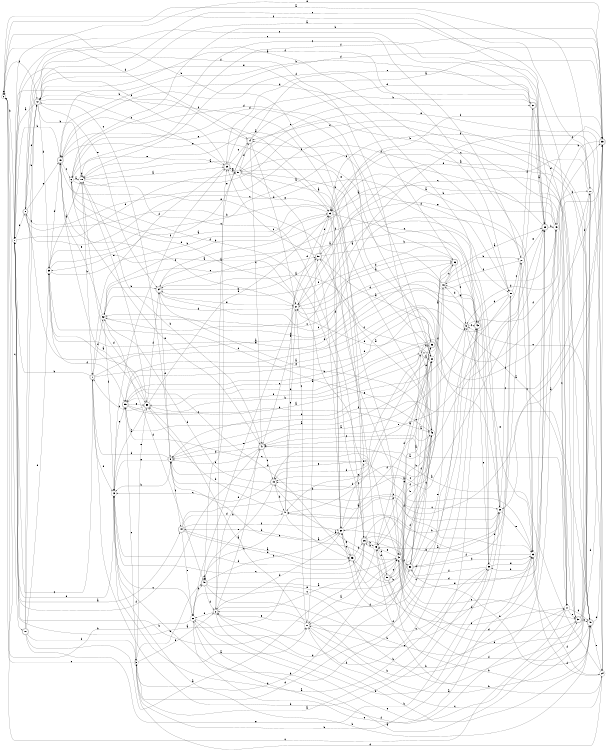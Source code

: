 digraph n49_5 {
__start0 [label="" shape="none"];

rankdir=LR;
size="8,5";

s0 [style="filled", color="black", fillcolor="white" shape="circle", label="0"];
s1 [style="rounded,filled", color="black", fillcolor="white" shape="doublecircle", label="1"];
s2 [style="rounded,filled", color="black", fillcolor="white" shape="doublecircle", label="2"];
s3 [style="filled", color="black", fillcolor="white" shape="circle", label="3"];
s4 [style="filled", color="black", fillcolor="white" shape="circle", label="4"];
s5 [style="rounded,filled", color="black", fillcolor="white" shape="doublecircle", label="5"];
s6 [style="filled", color="black", fillcolor="white" shape="circle", label="6"];
s7 [style="filled", color="black", fillcolor="white" shape="circle", label="7"];
s8 [style="rounded,filled", color="black", fillcolor="white" shape="doublecircle", label="8"];
s9 [style="rounded,filled", color="black", fillcolor="white" shape="doublecircle", label="9"];
s10 [style="rounded,filled", color="black", fillcolor="white" shape="doublecircle", label="10"];
s11 [style="filled", color="black", fillcolor="white" shape="circle", label="11"];
s12 [style="rounded,filled", color="black", fillcolor="white" shape="doublecircle", label="12"];
s13 [style="filled", color="black", fillcolor="white" shape="circle", label="13"];
s14 [style="rounded,filled", color="black", fillcolor="white" shape="doublecircle", label="14"];
s15 [style="rounded,filled", color="black", fillcolor="white" shape="doublecircle", label="15"];
s16 [style="filled", color="black", fillcolor="white" shape="circle", label="16"];
s17 [style="filled", color="black", fillcolor="white" shape="circle", label="17"];
s18 [style="filled", color="black", fillcolor="white" shape="circle", label="18"];
s19 [style="rounded,filled", color="black", fillcolor="white" shape="doublecircle", label="19"];
s20 [style="filled", color="black", fillcolor="white" shape="circle", label="20"];
s21 [style="filled", color="black", fillcolor="white" shape="circle", label="21"];
s22 [style="filled", color="black", fillcolor="white" shape="circle", label="22"];
s23 [style="filled", color="black", fillcolor="white" shape="circle", label="23"];
s24 [style="filled", color="black", fillcolor="white" shape="circle", label="24"];
s25 [style="rounded,filled", color="black", fillcolor="white" shape="doublecircle", label="25"];
s26 [style="rounded,filled", color="black", fillcolor="white" shape="doublecircle", label="26"];
s27 [style="filled", color="black", fillcolor="white" shape="circle", label="27"];
s28 [style="filled", color="black", fillcolor="white" shape="circle", label="28"];
s29 [style="rounded,filled", color="black", fillcolor="white" shape="doublecircle", label="29"];
s30 [style="filled", color="black", fillcolor="white" shape="circle", label="30"];
s31 [style="rounded,filled", color="black", fillcolor="white" shape="doublecircle", label="31"];
s32 [style="filled", color="black", fillcolor="white" shape="circle", label="32"];
s33 [style="filled", color="black", fillcolor="white" shape="circle", label="33"];
s34 [style="rounded,filled", color="black", fillcolor="white" shape="doublecircle", label="34"];
s35 [style="rounded,filled", color="black", fillcolor="white" shape="doublecircle", label="35"];
s36 [style="rounded,filled", color="black", fillcolor="white" shape="doublecircle", label="36"];
s37 [style="rounded,filled", color="black", fillcolor="white" shape="doublecircle", label="37"];
s38 [style="filled", color="black", fillcolor="white" shape="circle", label="38"];
s39 [style="filled", color="black", fillcolor="white" shape="circle", label="39"];
s40 [style="rounded,filled", color="black", fillcolor="white" shape="doublecircle", label="40"];
s41 [style="rounded,filled", color="black", fillcolor="white" shape="doublecircle", label="41"];
s42 [style="filled", color="black", fillcolor="white" shape="circle", label="42"];
s43 [style="rounded,filled", color="black", fillcolor="white" shape="doublecircle", label="43"];
s44 [style="rounded,filled", color="black", fillcolor="white" shape="doublecircle", label="44"];
s45 [style="filled", color="black", fillcolor="white" shape="circle", label="45"];
s46 [style="filled", color="black", fillcolor="white" shape="circle", label="46"];
s47 [style="filled", color="black", fillcolor="white" shape="circle", label="47"];
s48 [style="rounded,filled", color="black", fillcolor="white" shape="doublecircle", label="48"];
s49 [style="filled", color="black", fillcolor="white" shape="circle", label="49"];
s50 [style="rounded,filled", color="black", fillcolor="white" shape="doublecircle", label="50"];
s51 [style="filled", color="black", fillcolor="white" shape="circle", label="51"];
s52 [style="filled", color="black", fillcolor="white" shape="circle", label="52"];
s53 [style="rounded,filled", color="black", fillcolor="white" shape="doublecircle", label="53"];
s54 [style="filled", color="black", fillcolor="white" shape="circle", label="54"];
s55 [style="rounded,filled", color="black", fillcolor="white" shape="doublecircle", label="55"];
s56 [style="rounded,filled", color="black", fillcolor="white" shape="doublecircle", label="56"];
s57 [style="rounded,filled", color="black", fillcolor="white" shape="doublecircle", label="57"];
s58 [style="rounded,filled", color="black", fillcolor="white" shape="doublecircle", label="58"];
s59 [style="rounded,filled", color="black", fillcolor="white" shape="doublecircle", label="59"];
s60 [style="filled", color="black", fillcolor="white" shape="circle", label="60"];
s0 -> s20 [label="a"];
s0 -> s7 [label="b"];
s0 -> s10 [label="c"];
s0 -> s14 [label="d"];
s0 -> s0 [label="e"];
s0 -> s12 [label="f"];
s1 -> s28 [label="a"];
s1 -> s7 [label="b"];
s1 -> s7 [label="c"];
s1 -> s49 [label="d"];
s1 -> s13 [label="e"];
s1 -> s52 [label="f"];
s2 -> s29 [label="a"];
s2 -> s33 [label="b"];
s2 -> s42 [label="c"];
s2 -> s60 [label="d"];
s2 -> s32 [label="e"];
s2 -> s43 [label="f"];
s3 -> s11 [label="a"];
s3 -> s48 [label="b"];
s3 -> s0 [label="c"];
s3 -> s42 [label="d"];
s3 -> s59 [label="e"];
s3 -> s2 [label="f"];
s4 -> s22 [label="a"];
s4 -> s36 [label="b"];
s4 -> s20 [label="c"];
s4 -> s19 [label="d"];
s4 -> s46 [label="e"];
s4 -> s8 [label="f"];
s5 -> s17 [label="a"];
s5 -> s13 [label="b"];
s5 -> s43 [label="c"];
s5 -> s16 [label="d"];
s5 -> s39 [label="e"];
s5 -> s35 [label="f"];
s6 -> s18 [label="a"];
s6 -> s35 [label="b"];
s6 -> s49 [label="c"];
s6 -> s21 [label="d"];
s6 -> s41 [label="e"];
s6 -> s40 [label="f"];
s7 -> s44 [label="a"];
s7 -> s11 [label="b"];
s7 -> s27 [label="c"];
s7 -> s51 [label="d"];
s7 -> s8 [label="e"];
s7 -> s41 [label="f"];
s8 -> s30 [label="a"];
s8 -> s46 [label="b"];
s8 -> s43 [label="c"];
s8 -> s12 [label="d"];
s8 -> s15 [label="e"];
s8 -> s37 [label="f"];
s9 -> s22 [label="a"];
s9 -> s13 [label="b"];
s9 -> s12 [label="c"];
s9 -> s1 [label="d"];
s9 -> s13 [label="e"];
s9 -> s44 [label="f"];
s10 -> s26 [label="a"];
s10 -> s12 [label="b"];
s10 -> s12 [label="c"];
s10 -> s39 [label="d"];
s10 -> s38 [label="e"];
s10 -> s3 [label="f"];
s11 -> s57 [label="a"];
s11 -> s25 [label="b"];
s11 -> s24 [label="c"];
s11 -> s59 [label="d"];
s11 -> s2 [label="e"];
s11 -> s43 [label="f"];
s12 -> s7 [label="a"];
s12 -> s18 [label="b"];
s12 -> s29 [label="c"];
s12 -> s39 [label="d"];
s12 -> s34 [label="e"];
s12 -> s33 [label="f"];
s13 -> s38 [label="a"];
s13 -> s40 [label="b"];
s13 -> s42 [label="c"];
s13 -> s7 [label="d"];
s13 -> s55 [label="e"];
s13 -> s29 [label="f"];
s14 -> s35 [label="a"];
s14 -> s31 [label="b"];
s14 -> s41 [label="c"];
s14 -> s21 [label="d"];
s14 -> s48 [label="e"];
s14 -> s7 [label="f"];
s15 -> s59 [label="a"];
s15 -> s7 [label="b"];
s15 -> s6 [label="c"];
s15 -> s22 [label="d"];
s15 -> s23 [label="e"];
s15 -> s26 [label="f"];
s16 -> s25 [label="a"];
s16 -> s27 [label="b"];
s16 -> s56 [label="c"];
s16 -> s21 [label="d"];
s16 -> s51 [label="e"];
s16 -> s45 [label="f"];
s17 -> s41 [label="a"];
s17 -> s14 [label="b"];
s17 -> s0 [label="c"];
s17 -> s40 [label="d"];
s17 -> s37 [label="e"];
s17 -> s32 [label="f"];
s18 -> s29 [label="a"];
s18 -> s1 [label="b"];
s18 -> s26 [label="c"];
s18 -> s18 [label="d"];
s18 -> s59 [label="e"];
s18 -> s35 [label="f"];
s19 -> s25 [label="a"];
s19 -> s47 [label="b"];
s19 -> s13 [label="c"];
s19 -> s52 [label="d"];
s19 -> s48 [label="e"];
s19 -> s33 [label="f"];
s20 -> s11 [label="a"];
s20 -> s32 [label="b"];
s20 -> s12 [label="c"];
s20 -> s42 [label="d"];
s20 -> s21 [label="e"];
s20 -> s23 [label="f"];
s21 -> s56 [label="a"];
s21 -> s40 [label="b"];
s21 -> s11 [label="c"];
s21 -> s52 [label="d"];
s21 -> s32 [label="e"];
s21 -> s15 [label="f"];
s22 -> s34 [label="a"];
s22 -> s9 [label="b"];
s22 -> s47 [label="c"];
s22 -> s6 [label="d"];
s22 -> s45 [label="e"];
s22 -> s16 [label="f"];
s23 -> s6 [label="a"];
s23 -> s52 [label="b"];
s23 -> s43 [label="c"];
s23 -> s30 [label="d"];
s23 -> s42 [label="e"];
s23 -> s60 [label="f"];
s24 -> s41 [label="a"];
s24 -> s45 [label="b"];
s24 -> s5 [label="c"];
s24 -> s3 [label="d"];
s24 -> s51 [label="e"];
s24 -> s33 [label="f"];
s25 -> s39 [label="a"];
s25 -> s49 [label="b"];
s25 -> s19 [label="c"];
s25 -> s42 [label="d"];
s25 -> s29 [label="e"];
s25 -> s0 [label="f"];
s26 -> s7 [label="a"];
s26 -> s45 [label="b"];
s26 -> s37 [label="c"];
s26 -> s13 [label="d"];
s26 -> s25 [label="e"];
s26 -> s12 [label="f"];
s27 -> s23 [label="a"];
s27 -> s55 [label="b"];
s27 -> s33 [label="c"];
s27 -> s31 [label="d"];
s27 -> s25 [label="e"];
s27 -> s16 [label="f"];
s28 -> s45 [label="a"];
s28 -> s26 [label="b"];
s28 -> s11 [label="c"];
s28 -> s15 [label="d"];
s28 -> s33 [label="e"];
s28 -> s30 [label="f"];
s29 -> s51 [label="a"];
s29 -> s7 [label="b"];
s29 -> s14 [label="c"];
s29 -> s25 [label="d"];
s29 -> s6 [label="e"];
s29 -> s1 [label="f"];
s30 -> s9 [label="a"];
s30 -> s3 [label="b"];
s30 -> s27 [label="c"];
s30 -> s43 [label="d"];
s30 -> s60 [label="e"];
s30 -> s14 [label="f"];
s31 -> s25 [label="a"];
s31 -> s15 [label="b"];
s31 -> s8 [label="c"];
s31 -> s17 [label="d"];
s31 -> s41 [label="e"];
s31 -> s15 [label="f"];
s32 -> s37 [label="a"];
s32 -> s0 [label="b"];
s32 -> s13 [label="c"];
s32 -> s46 [label="d"];
s32 -> s33 [label="e"];
s32 -> s48 [label="f"];
s33 -> s19 [label="a"];
s33 -> s38 [label="b"];
s33 -> s52 [label="c"];
s33 -> s24 [label="d"];
s33 -> s5 [label="e"];
s33 -> s47 [label="f"];
s34 -> s28 [label="a"];
s34 -> s57 [label="b"];
s34 -> s56 [label="c"];
s34 -> s9 [label="d"];
s34 -> s21 [label="e"];
s34 -> s30 [label="f"];
s35 -> s28 [label="a"];
s35 -> s49 [label="b"];
s35 -> s25 [label="c"];
s35 -> s18 [label="d"];
s35 -> s7 [label="e"];
s35 -> s55 [label="f"];
s36 -> s18 [label="a"];
s36 -> s59 [label="b"];
s36 -> s47 [label="c"];
s36 -> s21 [label="d"];
s36 -> s55 [label="e"];
s36 -> s58 [label="f"];
s37 -> s12 [label="a"];
s37 -> s40 [label="b"];
s37 -> s21 [label="c"];
s37 -> s35 [label="d"];
s37 -> s32 [label="e"];
s37 -> s20 [label="f"];
s38 -> s8 [label="a"];
s38 -> s1 [label="b"];
s38 -> s60 [label="c"];
s38 -> s28 [label="d"];
s38 -> s33 [label="e"];
s38 -> s58 [label="f"];
s39 -> s18 [label="a"];
s39 -> s23 [label="b"];
s39 -> s46 [label="c"];
s39 -> s15 [label="d"];
s39 -> s31 [label="e"];
s39 -> s55 [label="f"];
s40 -> s23 [label="a"];
s40 -> s2 [label="b"];
s40 -> s23 [label="c"];
s40 -> s35 [label="d"];
s40 -> s24 [label="e"];
s40 -> s55 [label="f"];
s41 -> s2 [label="a"];
s41 -> s18 [label="b"];
s41 -> s19 [label="c"];
s41 -> s9 [label="d"];
s41 -> s2 [label="e"];
s41 -> s9 [label="f"];
s42 -> s19 [label="a"];
s42 -> s46 [label="b"];
s42 -> s55 [label="c"];
s42 -> s37 [label="d"];
s42 -> s45 [label="e"];
s42 -> s58 [label="f"];
s43 -> s3 [label="a"];
s43 -> s16 [label="b"];
s43 -> s53 [label="c"];
s43 -> s52 [label="d"];
s43 -> s38 [label="e"];
s43 -> s34 [label="f"];
s44 -> s53 [label="a"];
s44 -> s47 [label="b"];
s44 -> s35 [label="c"];
s44 -> s53 [label="d"];
s44 -> s32 [label="e"];
s44 -> s60 [label="f"];
s45 -> s11 [label="a"];
s45 -> s26 [label="b"];
s45 -> s50 [label="c"];
s45 -> s36 [label="d"];
s45 -> s6 [label="e"];
s45 -> s17 [label="f"];
s46 -> s57 [label="a"];
s46 -> s50 [label="b"];
s46 -> s41 [label="c"];
s46 -> s3 [label="d"];
s46 -> s34 [label="e"];
s46 -> s11 [label="f"];
s47 -> s53 [label="a"];
s47 -> s59 [label="b"];
s47 -> s48 [label="c"];
s47 -> s23 [label="d"];
s47 -> s21 [label="e"];
s47 -> s28 [label="f"];
s48 -> s22 [label="a"];
s48 -> s17 [label="b"];
s48 -> s60 [label="c"];
s48 -> s2 [label="d"];
s48 -> s58 [label="e"];
s48 -> s48 [label="f"];
s49 -> s34 [label="a"];
s49 -> s2 [label="b"];
s49 -> s17 [label="c"];
s49 -> s5 [label="d"];
s49 -> s57 [label="e"];
s49 -> s20 [label="f"];
s50 -> s36 [label="a"];
s50 -> s40 [label="b"];
s50 -> s42 [label="c"];
s50 -> s45 [label="d"];
s50 -> s9 [label="e"];
s50 -> s40 [label="f"];
s51 -> s42 [label="a"];
s51 -> s22 [label="b"];
s51 -> s29 [label="c"];
s51 -> s14 [label="d"];
s51 -> s23 [label="e"];
s51 -> s56 [label="f"];
s52 -> s24 [label="a"];
s52 -> s34 [label="b"];
s52 -> s57 [label="c"];
s52 -> s48 [label="d"];
s52 -> s15 [label="e"];
s52 -> s13 [label="f"];
s53 -> s54 [label="a"];
s53 -> s46 [label="b"];
s53 -> s39 [label="c"];
s53 -> s43 [label="d"];
s53 -> s60 [label="e"];
s53 -> s26 [label="f"];
s54 -> s39 [label="a"];
s54 -> s0 [label="b"];
s54 -> s28 [label="c"];
s54 -> s9 [label="d"];
s54 -> s19 [label="e"];
s54 -> s60 [label="f"];
s55 -> s5 [label="a"];
s55 -> s46 [label="b"];
s55 -> s3 [label="c"];
s55 -> s35 [label="d"];
s55 -> s59 [label="e"];
s55 -> s4 [label="f"];
s56 -> s4 [label="a"];
s56 -> s9 [label="b"];
s56 -> s42 [label="c"];
s56 -> s21 [label="d"];
s56 -> s12 [label="e"];
s56 -> s5 [label="f"];
s57 -> s36 [label="a"];
s57 -> s38 [label="b"];
s57 -> s29 [label="c"];
s57 -> s23 [label="d"];
s57 -> s41 [label="e"];
s57 -> s35 [label="f"];
s58 -> s36 [label="a"];
s58 -> s40 [label="b"];
s58 -> s4 [label="c"];
s58 -> s33 [label="d"];
s58 -> s5 [label="e"];
s58 -> s27 [label="f"];
s59 -> s13 [label="a"];
s59 -> s4 [label="b"];
s59 -> s1 [label="c"];
s59 -> s18 [label="d"];
s59 -> s23 [label="e"];
s59 -> s34 [label="f"];
s60 -> s18 [label="a"];
s60 -> s44 [label="b"];
s60 -> s53 [label="c"];
s60 -> s49 [label="d"];
s60 -> s15 [label="e"];
s60 -> s22 [label="f"];

}